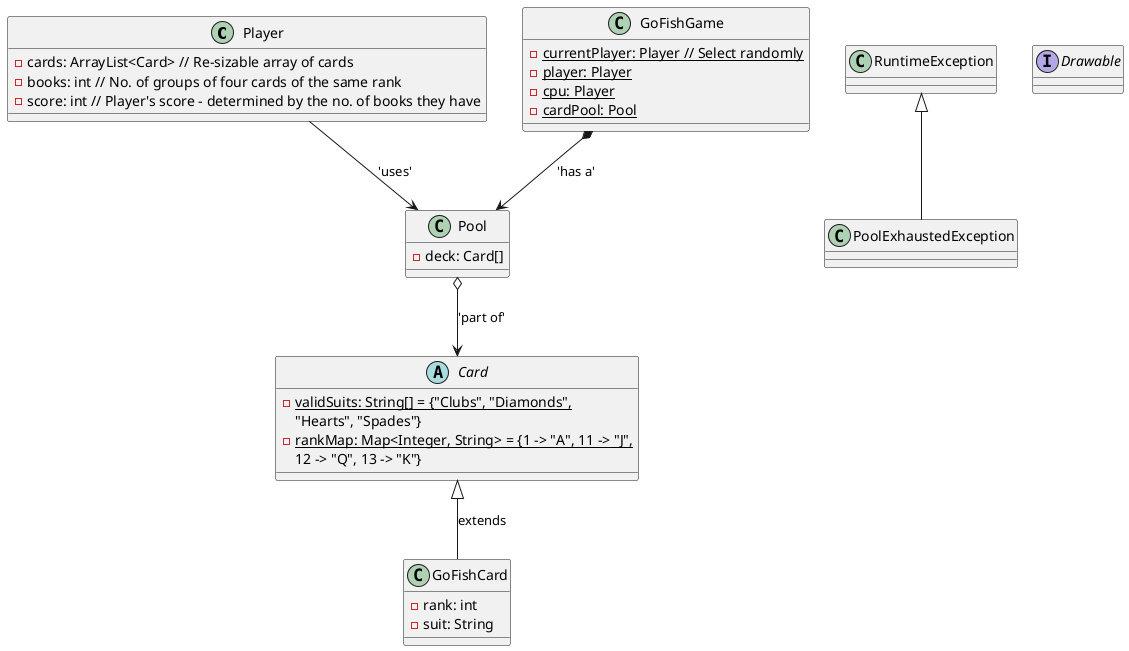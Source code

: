 @startuml GoFishGame

' note top of Game
'     "Go Fish simulation for two players"
' end note

class Player {
    - cards: ArrayList<Card> // Re-sizable array of cards
    - books: int // No. of groups of four cards of the same rank
    - score: int // Player's score - determined by the no. of books they have
}

class GoFishGame {
    - {static} currentPlayer: Player // Select randomly
    - {static} player: Player
    - {static} cpu: Player
    - {static} cardPool: Pool
}

class Pool {
    - deck: Card[]
}

' note right of Pool
'     "Represents the deck of available cards"
' end note

abstract class Card {
    - {static} validSuits: String[] = {"Clubs", "Diamonds", 
    "Hearts", "Spades"}
    - {static} rankMap: Map<Integer, String> = {1 -> "A", 11 -> "J", 
    12 -> "Q", 13 -> "K"}
}

class GoFishCard {
    - rank: int
    - suit: String
}

class PoolExhaustedException extends RuntimeException {

}

interface Drawable {
    
}

Player --> Pool: 'uses'
Pool o--> Card: 'part of'
GoFishCard -up-|> Card: extends
GoFishGame *--> Pool: 'has a'


@enduml